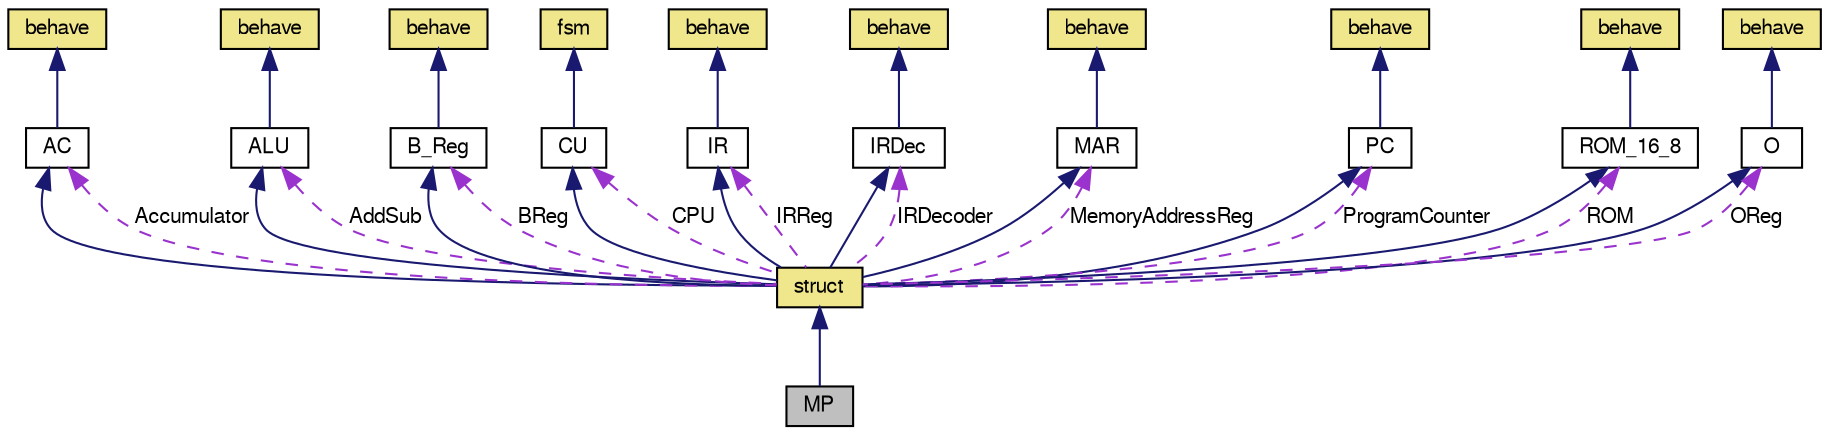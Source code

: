 digraph G
{
  edge [fontname="FreeSans",fontsize="10",labelfontname="FreeSans",labelfontsize="10"];
  node [fontname="FreeSans",fontsize="10",shape=record];
  Node1 [label="MP",height=0.2,width=0.4,color="black", fillcolor="grey75", style="filled" fontcolor="black"];
  Node2 -> Node1 [dir=back,color="midnightblue",fontsize="10",style="solid",fontname="FreeSans"];
  Node2 [label="struct",height=0.2,width=0.4,color="black", fillcolor="khaki", style="filled",URL="$classMP_1_1struct.html"];
  Node3 -> Node2 [dir=back,color="midnightblue",fontsize="10",style="solid",fontname="FreeSans"];
  Node3 [label="AC",height=0.2,width=0.4,color="black", fillcolor="white", style="filled",URL="$classAC.html"];
  Node4 -> Node3 [dir=back,color="midnightblue",fontsize="10",style="solid",fontname="FreeSans"];
  Node4 [label="behave",height=0.2,width=0.4,color="black", fillcolor="khaki", style="filled",URL="$classAC_1_1behave.html"];
  Node5 -> Node2 [dir=back,color="midnightblue",fontsize="10",style="solid",fontname="FreeSans"];
  Node5 [label="ALU",height=0.2,width=0.4,color="black", fillcolor="white", style="filled",URL="$classALU.html"];
  Node6 -> Node5 [dir=back,color="midnightblue",fontsize="10",style="solid",fontname="FreeSans"];
  Node6 [label="behave",height=0.2,width=0.4,color="black", fillcolor="khaki", style="filled",URL="$classALU_1_1behave.html"];
  Node7 -> Node2 [dir=back,color="midnightblue",fontsize="10",style="solid",fontname="FreeSans"];
  Node7 [label="B_Reg",height=0.2,width=0.4,color="black", fillcolor="white", style="filled",URL="$classB__Reg.html"];
  Node8 -> Node7 [dir=back,color="midnightblue",fontsize="10",style="solid",fontname="FreeSans"];
  Node8 [label="behave",height=0.2,width=0.4,color="black", fillcolor="khaki", style="filled",URL="$classB__Reg_1_1behave.html"];
  Node9 -> Node2 [dir=back,color="midnightblue",fontsize="10",style="solid",fontname="FreeSans"];
  Node9 [label="CU",height=0.2,width=0.4,color="black", fillcolor="white", style="filled",URL="$classCU.html"];
  Node10 -> Node9 [dir=back,color="midnightblue",fontsize="10",style="solid",fontname="FreeSans"];
  Node10 [label="fsm",height=0.2,width=0.4,color="black", fillcolor="khaki", style="filled",URL="$classCU_1_1fsm.html"];
  Node11 -> Node2 [dir=back,color="midnightblue",fontsize="10",style="solid",fontname="FreeSans"];
  Node11 [label="IR",height=0.2,width=0.4,color="black", fillcolor="white", style="filled",URL="$classIR.html"];
  Node12 -> Node11 [dir=back,color="midnightblue",fontsize="10",style="solid",fontname="FreeSans"];
  Node12 [label="behave",height=0.2,width=0.4,color="black", fillcolor="khaki", style="filled",URL="$classIR_1_1behave.html"];
  Node13 -> Node2 [dir=back,color="midnightblue",fontsize="10",style="solid",fontname="FreeSans"];
  Node13 [label="IRDec",height=0.2,width=0.4,color="black", fillcolor="white", style="filled",URL="$classIRDec.html"];
  Node14 -> Node13 [dir=back,color="midnightblue",fontsize="10",style="solid",fontname="FreeSans"];
  Node14 [label="behave",height=0.2,width=0.4,color="black", fillcolor="khaki", style="filled",URL="$classIRDec_1_1behave.html"];
  Node15 -> Node2 [dir=back,color="midnightblue",fontsize="10",style="solid",fontname="FreeSans"];
  Node15 [label="MAR",height=0.2,width=0.4,color="black", fillcolor="white", style="filled",URL="$classMAR.html"];
  Node16 -> Node15 [dir=back,color="midnightblue",fontsize="10",style="solid",fontname="FreeSans"];
  Node16 [label="behave",height=0.2,width=0.4,color="black", fillcolor="khaki", style="filled",URL="$classMAR_1_1behave.html"];
  Node17 -> Node2 [dir=back,color="midnightblue",fontsize="10",style="solid",fontname="FreeSans"];
  Node17 [label="PC",height=0.2,width=0.4,color="black", fillcolor="white", style="filled",URL="$classPC.html"];
  Node18 -> Node17 [dir=back,color="midnightblue",fontsize="10",style="solid",fontname="FreeSans"];
  Node18 [label="behave",height=0.2,width=0.4,color="black", fillcolor="khaki", style="filled",URL="$classPC_1_1behave.html"];
  Node19 -> Node2 [dir=back,color="midnightblue",fontsize="10",style="solid",fontname="FreeSans"];
  Node19 [label="ROM_16_8",height=0.2,width=0.4,color="black", fillcolor="white", style="filled",URL="$classROM__16__8.html"];
  Node20 -> Node19 [dir=back,color="midnightblue",fontsize="10",style="solid",fontname="FreeSans"];
  Node20 [label="behave",height=0.2,width=0.4,color="black", fillcolor="khaki", style="filled",URL="$classROM__16__8_1_1behave.html"];
  Node21 -> Node2 [dir=back,color="midnightblue",fontsize="10",style="solid",fontname="FreeSans"];
  Node21 [label="O",height=0.2,width=0.4,color="black", fillcolor="white", style="filled",URL="$classO.html"];
  Node22 -> Node21 [dir=back,color="midnightblue",fontsize="10",style="solid",fontname="FreeSans"];
  Node22 [label="behave",height=0.2,width=0.4,color="black", fillcolor="khaki", style="filled",URL="$classO_1_1behave.html"];
  Node19 -> Node2 [dir=back,color="darkorchid3",fontsize="10",style="dashed",label="ROM",fontname="FreeSans"];
  Node9 -> Node2 [dir=back,color="darkorchid3",fontsize="10",style="dashed",label="CPU",fontname="FreeSans"];
  Node3 -> Node2 [dir=back,color="darkorchid3",fontsize="10",style="dashed",label="Accumulator",fontname="FreeSans"];
  Node17 -> Node2 [dir=back,color="darkorchid3",fontsize="10",style="dashed",label="ProgramCounter",fontname="FreeSans"];
  Node7 -> Node2 [dir=back,color="darkorchid3",fontsize="10",style="dashed",label="BReg",fontname="FreeSans"];
  Node13 -> Node2 [dir=back,color="darkorchid3",fontsize="10",style="dashed",label="IRDecoder",fontname="FreeSans"];
  Node5 -> Node2 [dir=back,color="darkorchid3",fontsize="10",style="dashed",label="AddSub",fontname="FreeSans"];
  Node15 -> Node2 [dir=back,color="darkorchid3",fontsize="10",style="dashed",label="MemoryAddressReg",fontname="FreeSans"];
  Node11 -> Node2 [dir=back,color="darkorchid3",fontsize="10",style="dashed",label="IRReg",fontname="FreeSans"];
  Node21 -> Node2 [dir=back,color="darkorchid3",fontsize="10",style="dashed",label="OReg",fontname="FreeSans"];
}
